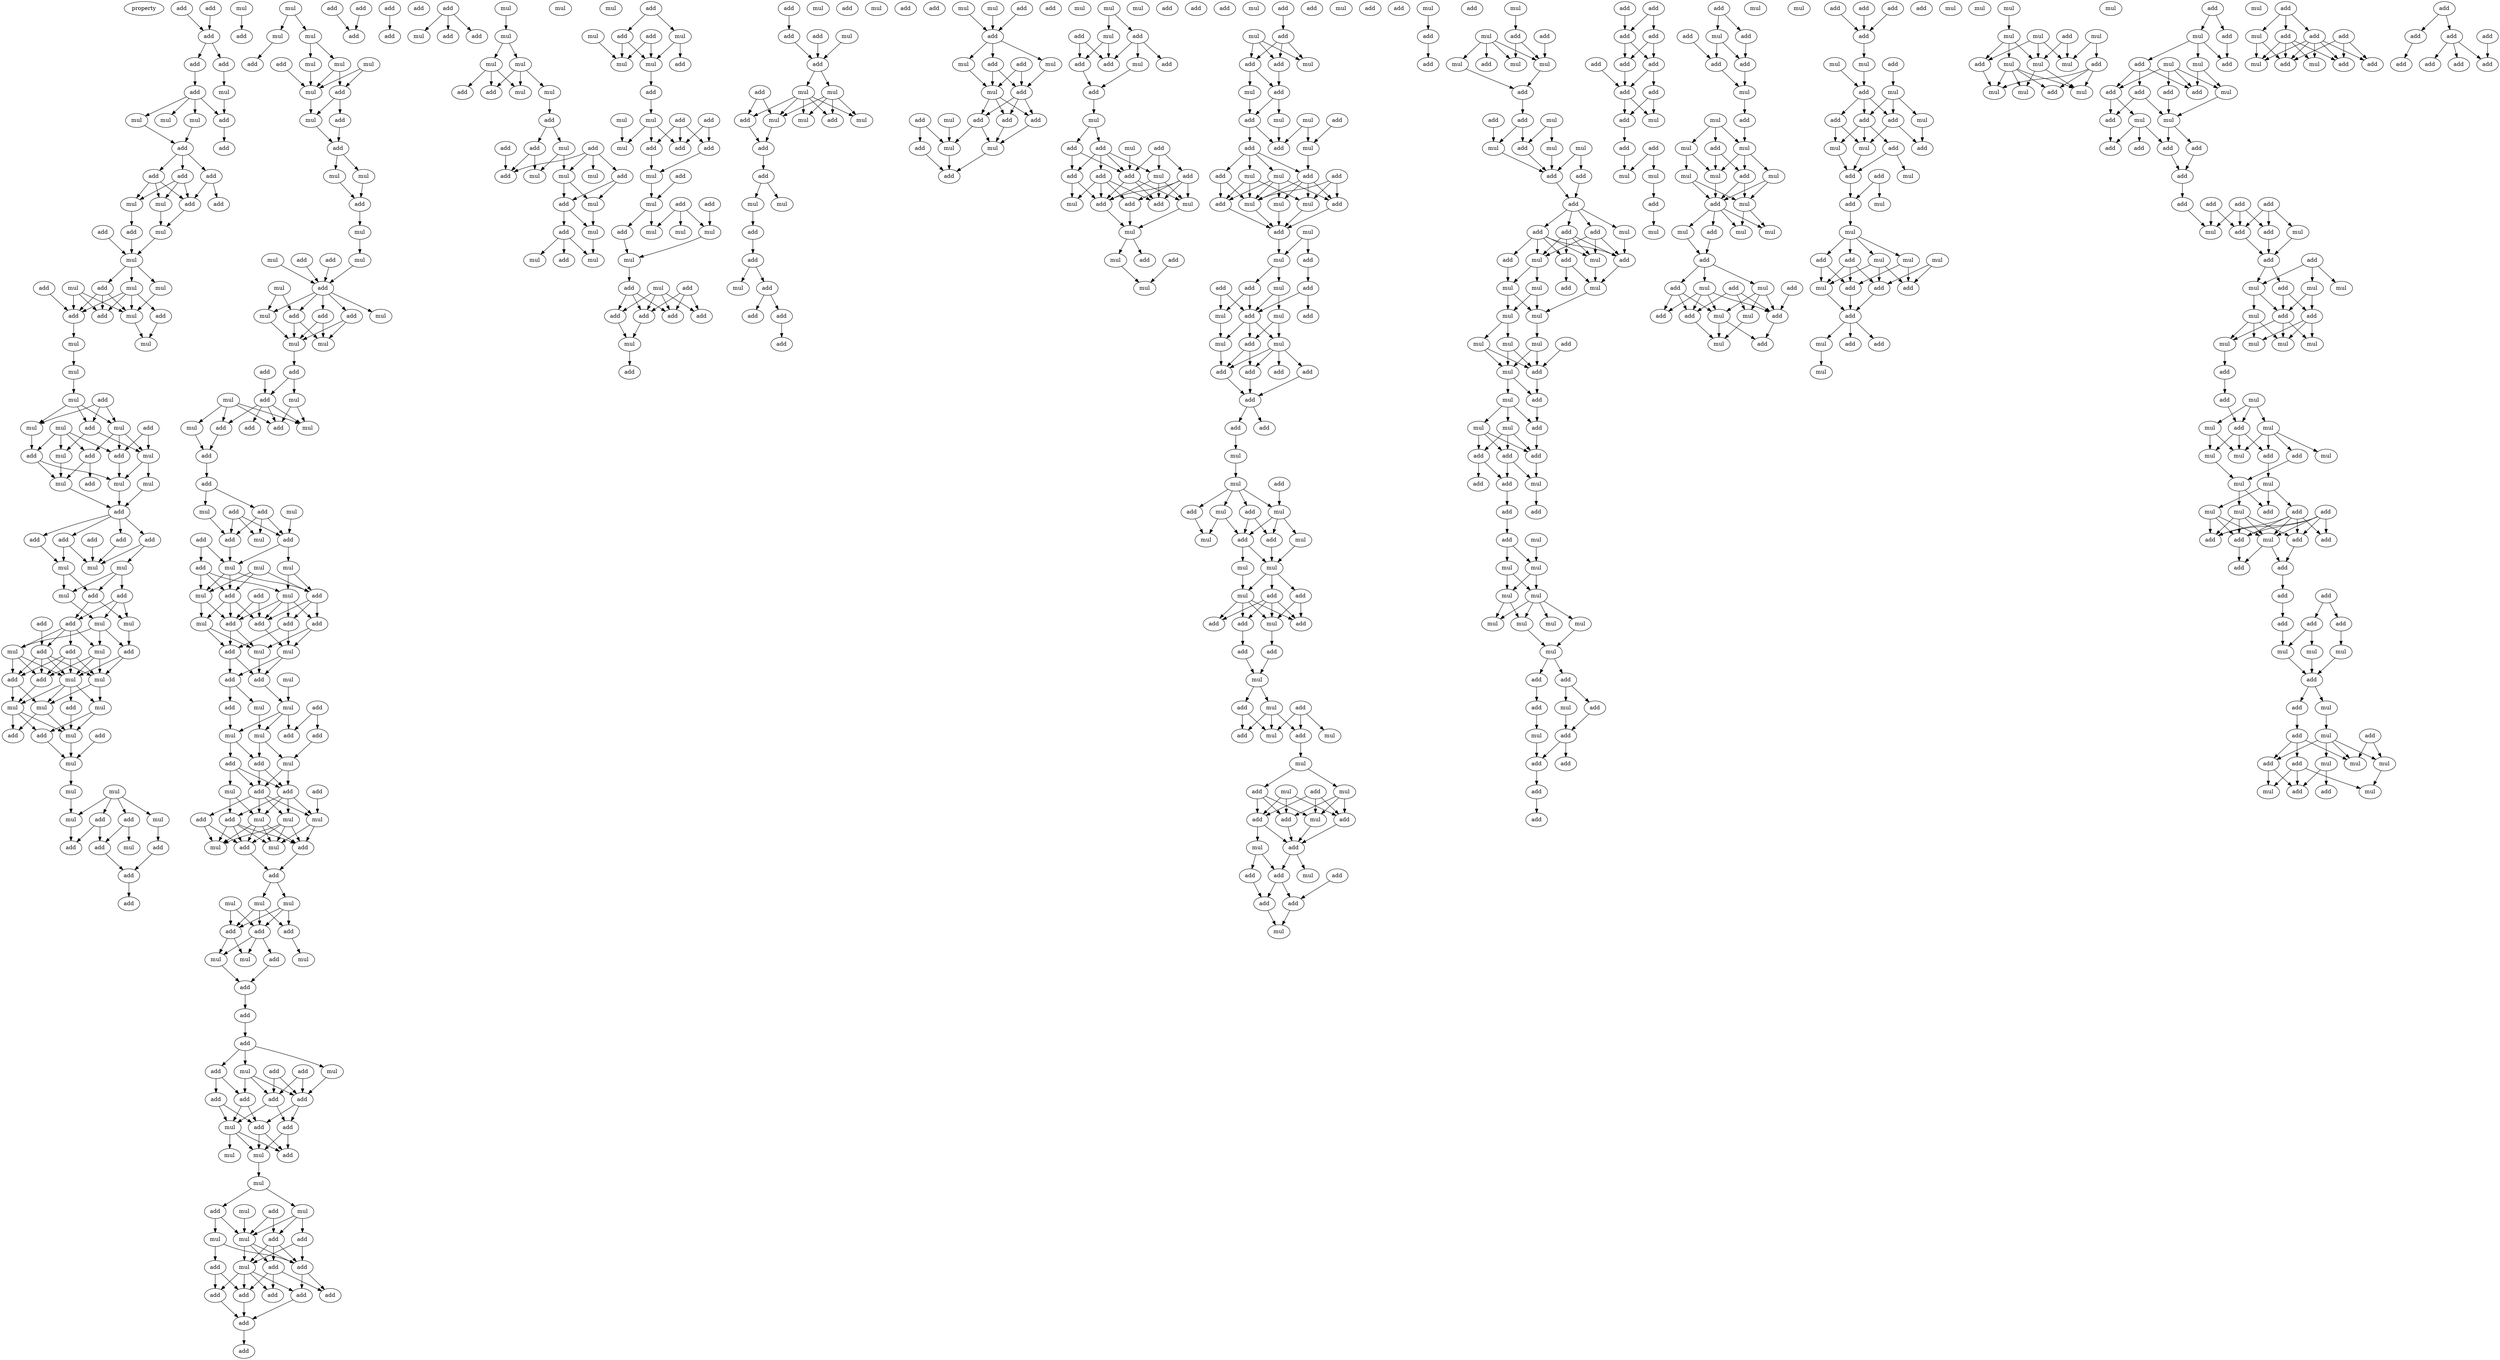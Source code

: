 digraph {
    node [fontcolor=black]
    property [mul=2,lf=1.9]
    0 [ label = add ];
    1 [ label = mul ];
    2 [ label = add ];
    3 [ label = add ];
    4 [ label = add ];
    5 [ label = add ];
    6 [ label = add ];
    7 [ label = add ];
    8 [ label = mul ];
    9 [ label = mul ];
    10 [ label = add ];
    11 [ label = mul ];
    12 [ label = mul ];
    13 [ label = add ];
    14 [ label = add ];
    15 [ label = add ];
    16 [ label = add ];
    17 [ label = add ];
    18 [ label = add ];
    19 [ label = mul ];
    20 [ label = mul ];
    21 [ label = add ];
    22 [ label = add ];
    23 [ label = mul ];
    24 [ label = add ];
    25 [ label = mul ];
    26 [ label = add ];
    27 [ label = mul ];
    28 [ label = add ];
    29 [ label = mul ];
    30 [ label = mul ];
    31 [ label = add ];
    32 [ label = mul ];
    33 [ label = add ];
    34 [ label = add ];
    35 [ label = mul ];
    36 [ label = mul ];
    37 [ label = mul ];
    38 [ label = mul ];
    39 [ label = add ];
    40 [ label = mul ];
    41 [ label = mul ];
    42 [ label = add ];
    43 [ label = mul ];
    44 [ label = add ];
    45 [ label = add ];
    46 [ label = mul ];
    47 [ label = add ];
    48 [ label = add ];
    49 [ label = mul ];
    50 [ label = mul ];
    51 [ label = mul ];
    52 [ label = mul ];
    53 [ label = add ];
    54 [ label = add ];
    55 [ label = add ];
    56 [ label = add ];
    57 [ label = add ];
    58 [ label = add ];
    59 [ label = add ];
    60 [ label = mul ];
    61 [ label = mul ];
    62 [ label = mul ];
    63 [ label = add ];
    64 [ label = add ];
    65 [ label = mul ];
    66 [ label = add ];
    67 [ label = add ];
    68 [ label = mul ];
    69 [ label = mul ];
    70 [ label = mul ];
    71 [ label = add ];
    72 [ label = add ];
    73 [ label = add ];
    74 [ label = mul ];
    75 [ label = mul ];
    76 [ label = mul ];
    77 [ label = add ];
    78 [ label = add ];
    79 [ label = mul ];
    80 [ label = add ];
    81 [ label = mul ];
    82 [ label = mul ];
    83 [ label = add ];
    84 [ label = add ];
    85 [ label = add ];
    86 [ label = mul ];
    87 [ label = mul ];
    88 [ label = mul ];
    89 [ label = mul ];
    90 [ label = add ];
    91 [ label = mul ];
    92 [ label = add ];
    93 [ label = mul ];
    94 [ label = add ];
    95 [ label = mul ];
    96 [ label = add ];
    97 [ label = add ];
    98 [ label = add ];
    99 [ label = add ];
    100 [ label = mul ];
    101 [ label = mul ];
    102 [ label = mul ];
    103 [ label = mul ];
    104 [ label = add ];
    105 [ label = mul ];
    106 [ label = mul ];
    107 [ label = add ];
    108 [ label = mul ];
    109 [ label = add ];
    110 [ label = add ];
    111 [ label = mul ];
    112 [ label = add ];
    113 [ label = add ];
    114 [ label = mul ];
    115 [ label = add ];
    116 [ label = mul ];
    117 [ label = add ];
    118 [ label = add ];
    119 [ label = mul ];
    120 [ label = mul ];
    121 [ label = add ];
    122 [ label = add ];
    123 [ label = mul ];
    124 [ label = mul ];
    125 [ label = add ];
    126 [ label = mul ];
    127 [ label = mul ];
    128 [ label = add ];
    129 [ label = add ];
    130 [ label = add ];
    131 [ label = mul ];
    132 [ label = mul ];
    133 [ label = add ];
    134 [ label = add ];
    135 [ label = mul ];
    136 [ label = mul ];
    137 [ label = add ];
    138 [ label = mul ];
    139 [ label = add ];
    140 [ label = mul ];
    141 [ label = add ];
    142 [ label = add ];
    143 [ label = add ];
    144 [ label = add ];
    145 [ label = mul ];
    146 [ label = mul ];
    147 [ label = add ];
    148 [ label = add ];
    149 [ label = mul ];
    150 [ label = add ];
    151 [ label = add ];
    152 [ label = add ];
    153 [ label = add ];
    154 [ label = mul ];
    155 [ label = mul ];
    156 [ label = mul ];
    157 [ label = mul ];
    158 [ label = add ];
    159 [ label = add ];
    160 [ label = add ];
    161 [ label = mul ];
    162 [ label = add ];
    163 [ label = add ];
    164 [ label = add ];
    165 [ label = mul ];
    166 [ label = add ];
    167 [ label = mul ];
    168 [ label = mul ];
    169 [ label = add ];
    170 [ label = add ];
    171 [ label = add ];
    172 [ label = mul ];
    173 [ label = mul ];
    174 [ label = add ];
    175 [ label = add ];
    176 [ label = mul ];
    177 [ label = mul ];
    178 [ label = add ];
    179 [ label = add ];
    180 [ label = mul ];
    181 [ label = add ];
    182 [ label = mul ];
    183 [ label = add ];
    184 [ label = mul ];
    185 [ label = add ];
    186 [ label = add ];
    187 [ label = add ];
    188 [ label = mul ];
    189 [ label = add ];
    190 [ label = mul ];
    191 [ label = add ];
    192 [ label = mul ];
    193 [ label = mul ];
    194 [ label = mul ];
    195 [ label = add ];
    196 [ label = add ];
    197 [ label = add ];
    198 [ label = mul ];
    199 [ label = mul ];
    200 [ label = mul ];
    201 [ label = add ];
    202 [ label = add ];
    203 [ label = add ];
    204 [ label = mul ];
    205 [ label = mul ];
    206 [ label = add ];
    207 [ label = mul ];
    208 [ label = add ];
    209 [ label = add ];
    210 [ label = add ];
    211 [ label = add ];
    212 [ label = add ];
    213 [ label = mul ];
    214 [ label = mul ];
    215 [ label = add ];
    216 [ label = add ];
    217 [ label = add ];
    218 [ label = add ];
    219 [ label = add ];
    220 [ label = mul ];
    221 [ label = add ];
    222 [ label = add ];
    223 [ label = mul ];
    224 [ label = mul ];
    225 [ label = add ];
    226 [ label = mul ];
    227 [ label = add ];
    228 [ label = mul ];
    229 [ label = add ];
    230 [ label = mul ];
    231 [ label = mul ];
    232 [ label = mul ];
    233 [ label = add ];
    234 [ label = add ];
    235 [ label = add ];
    236 [ label = add ];
    237 [ label = mul ];
    238 [ label = add ];
    239 [ label = add ];
    240 [ label = add ];
    241 [ label = add ];
    242 [ label = add ];
    243 [ label = add ];
    244 [ label = add ];
    245 [ label = add ];
    246 [ label = add ];
    247 [ label = add ];
    248 [ label = add ];
    249 [ label = add ];
    250 [ label = mul ];
    251 [ label = mul ];
    252 [ label = mul ];
    253 [ label = add ];
    254 [ label = add ];
    255 [ label = mul ];
    256 [ label = mul ];
    257 [ label = mul ];
    258 [ label = mul ];
    259 [ label = mul ];
    260 [ label = add ];
    261 [ label = add ];
    262 [ label = mul ];
    263 [ label = add ];
    264 [ label = add ];
    265 [ label = add ];
    266 [ label = add ];
    267 [ label = mul ];
    268 [ label = add ];
    269 [ label = mul ];
    270 [ label = mul ];
    271 [ label = add ];
    272 [ label = mul ];
    273 [ label = add ];
    274 [ label = mul ];
    275 [ label = add ];
    276 [ label = mul ];
    277 [ label = add ];
    278 [ label = mul ];
    279 [ label = mul ];
    280 [ label = add ];
    281 [ label = mul ];
    282 [ label = add ];
    283 [ label = add ];
    284 [ label = mul ];
    285 [ label = add ];
    286 [ label = mul ];
    287 [ label = mul ];
    288 [ label = add ];
    289 [ label = mul ];
    290 [ label = mul ];
    291 [ label = add ];
    292 [ label = add ];
    293 [ label = mul ];
    294 [ label = add ];
    295 [ label = add ];
    296 [ label = add ];
    297 [ label = mul ];
    298 [ label = add ];
    299 [ label = add ];
    300 [ label = add ];
    301 [ label = mul ];
    302 [ label = add ];
    303 [ label = mul ];
    304 [ label = mul ];
    305 [ label = mul ];
    306 [ label = mul ];
    307 [ label = mul ];
    308 [ label = add ];
    309 [ label = add ];
    310 [ label = add ];
    311 [ label = add ];
    312 [ label = add ];
    313 [ label = add ];
    314 [ label = mul ];
    315 [ label = add ];
    316 [ label = add ];
    317 [ label = add ];
    318 [ label = add ];
    319 [ label = mul ];
    320 [ label = add ];
    321 [ label = add ];
    322 [ label = mul ];
    323 [ label = mul ];
    324 [ label = mul ];
    325 [ label = mul ];
    326 [ label = add ];
    327 [ label = add ];
    328 [ label = mul ];
    329 [ label = add ];
    330 [ label = mul ];
    331 [ label = add ];
    332 [ label = add ];
    333 [ label = mul ];
    334 [ label = mul ];
    335 [ label = mul ];
    336 [ label = add ];
    337 [ label = add ];
    338 [ label = add ];
    339 [ label = mul ];
    340 [ label = add ];
    341 [ label = add ];
    342 [ label = add ];
    343 [ label = add ];
    344 [ label = add ];
    345 [ label = mul ];
    346 [ label = mul ];
    347 [ label = add ];
    348 [ label = add ];
    349 [ label = mul ];
    350 [ label = add ];
    351 [ label = mul ];
    352 [ label = mul ];
    353 [ label = add ];
    354 [ label = add ];
    355 [ label = add ];
    356 [ label = mul ];
    357 [ label = mul ];
    358 [ label = add ];
    359 [ label = add ];
    360 [ label = add ];
    361 [ label = add ];
    362 [ label = add ];
    363 [ label = mul ];
    364 [ label = mul ];
    365 [ label = add ];
    366 [ label = mul ];
    367 [ label = mul ];
    368 [ label = add ];
    369 [ label = add ];
    370 [ label = mul ];
    371 [ label = mul ];
    372 [ label = add ];
    373 [ label = add ];
    374 [ label = add ];
    375 [ label = add ];
    376 [ label = add ];
    377 [ label = mul ];
    378 [ label = mul ];
    379 [ label = add ];
    380 [ label = add ];
    381 [ label = add ];
    382 [ label = add ];
    383 [ label = add ];
    384 [ label = add ];
    385 [ label = mul ];
    386 [ label = add ];
    387 [ label = add ];
    388 [ label = add ];
    389 [ label = mul ];
    390 [ label = mul ];
    391 [ label = add ];
    392 [ label = mul ];
    393 [ label = add ];
    394 [ label = add ];
    395 [ label = add ];
    396 [ label = add ];
    397 [ label = mul ];
    398 [ label = mul ];
    399 [ label = mul ];
    400 [ label = add ];
    401 [ label = add ];
    402 [ label = mul ];
    403 [ label = add ];
    404 [ label = add ];
    405 [ label = mul ];
    406 [ label = add ];
    407 [ label = mul ];
    408 [ label = mul ];
    409 [ label = mul ];
    410 [ label = add ];
    411 [ label = add ];
    412 [ label = add ];
    413 [ label = mul ];
    414 [ label = add ];
    415 [ label = add ];
    416 [ label = mul ];
    417 [ label = mul ];
    418 [ label = add ];
    419 [ label = add ];
    420 [ label = mul ];
    421 [ label = add ];
    422 [ label = mul ];
    423 [ label = add ];
    424 [ label = mul ];
    425 [ label = mul ];
    426 [ label = add ];
    427 [ label = mul ];
    428 [ label = add ];
    429 [ label = add ];
    430 [ label = mul ];
    431 [ label = add ];
    432 [ label = add ];
    433 [ label = add ];
    434 [ label = mul ];
    435 [ label = mul ];
    436 [ label = add ];
    437 [ label = add ];
    438 [ label = mul ];
    439 [ label = mul ];
    440 [ label = add ];
    441 [ label = add ];
    442 [ label = add ];
    443 [ label = add ];
    444 [ label = add ];
    445 [ label = add ];
    446 [ label = add ];
    447 [ label = mul ];
    448 [ label = add ];
    449 [ label = mul ];
    450 [ label = add ];
    451 [ label = mul ];
    452 [ label = add ];
    453 [ label = mul ];
    454 [ label = mul ];
    455 [ label = add ];
    456 [ label = add ];
    457 [ label = add ];
    458 [ label = mul ];
    459 [ label = mul ];
    460 [ label = mul ];
    461 [ label = mul ];
    462 [ label = add ];
    463 [ label = mul ];
    464 [ label = add ];
    465 [ label = add ];
    466 [ label = add ];
    467 [ label = mul ];
    468 [ label = add ];
    469 [ label = add ];
    470 [ label = add ];
    471 [ label = mul ];
    472 [ label = add ];
    473 [ label = add ];
    474 [ label = mul ];
    475 [ label = mul ];
    476 [ label = add ];
    477 [ label = add ];
    478 [ label = add ];
    479 [ label = mul ];
    480 [ label = mul ];
    481 [ label = mul ];
    482 [ label = add ];
    483 [ label = mul ];
    484 [ label = add ];
    485 [ label = add ];
    486 [ label = add ];
    487 [ label = add ];
    488 [ label = mul ];
    489 [ label = mul ];
    490 [ label = add ];
    491 [ label = add ];
    492 [ label = mul ];
    493 [ label = add ];
    494 [ label = add ];
    495 [ label = add ];
    496 [ label = add ];
    497 [ label = add ];
    498 [ label = mul ];
    499 [ label = mul ];
    500 [ label = add ];
    501 [ label = add ];
    502 [ label = add ];
    503 [ label = mul ];
    504 [ label = mul ];
    505 [ label = add ];
    506 [ label = add ];
    507 [ label = add ];
    508 [ label = mul ];
    509 [ label = mul ];
    510 [ label = mul ];
    511 [ label = add ];
    512 [ label = mul ];
    513 [ label = add ];
    514 [ label = add ];
    515 [ label = add ];
    516 [ label = mul ];
    517 [ label = mul ];
    518 [ label = mul ];
    519 [ label = add ];
    520 [ label = add ];
    521 [ label = add ];
    522 [ label = add ];
    523 [ label = mul ];
    524 [ label = add ];
    525 [ label = add ];
    526 [ label = add ];
    527 [ label = add ];
    528 [ label = mul ];
    529 [ label = mul ];
    530 [ label = add ];
    531 [ label = mul ];
    532 [ label = mul ];
    533 [ label = mul ];
    534 [ label = add ];
    535 [ label = mul ];
    536 [ label = mul ];
    537 [ label = add ];
    538 [ label = mul ];
    539 [ label = mul ];
    540 [ label = mul ];
    541 [ label = mul ];
    542 [ label = add ];
    543 [ label = add ];
    544 [ label = mul ];
    545 [ label = mul ];
    546 [ label = mul ];
    547 [ label = add ];
    548 [ label = add ];
    549 [ label = add ];
    550 [ label = add ];
    551 [ label = add ];
    552 [ label = mul ];
    553 [ label = add ];
    554 [ label = add ];
    555 [ label = add ];
    556 [ label = mul ];
    557 [ label = add ];
    558 [ label = mul ];
    559 [ label = mul ];
    560 [ label = mul ];
    561 [ label = mul ];
    562 [ label = mul ];
    563 [ label = mul ];
    564 [ label = mul ];
    565 [ label = mul ];
    566 [ label = mul ];
    567 [ label = add ];
    568 [ label = add ];
    569 [ label = add ];
    570 [ label = mul ];
    571 [ label = add ];
    572 [ label = mul ];
    573 [ label = add ];
    574 [ label = add ];
    575 [ label = add ];
    576 [ label = add ];
    577 [ label = add ];
    578 [ label = add ];
    579 [ label = add ];
    580 [ label = add ];
    581 [ label = add ];
    582 [ label = add ];
    583 [ label = add ];
    584 [ label = add ];
    585 [ label = add ];
    586 [ label = add ];
    587 [ label = add ];
    588 [ label = mul ];
    589 [ label = add ];
    590 [ label = add ];
    591 [ label = mul ];
    592 [ label = mul ];
    593 [ label = add ];
    594 [ label = add ];
    595 [ label = add ];
    596 [ label = mul ];
    597 [ label = mul ];
    598 [ label = add ];
    599 [ label = mul ];
    600 [ label = add ];
    601 [ label = add ];
    602 [ label = mul ];
    603 [ label = mul ];
    604 [ label = add ];
    605 [ label = add ];
    606 [ label = mul ];
    607 [ label = mul ];
    608 [ label = add ];
    609 [ label = mul ];
    610 [ label = mul ];
    611 [ label = mul ];
    612 [ label = mul ];
    613 [ label = add ];
    614 [ label = mul ];
    615 [ label = mul ];
    616 [ label = mul ];
    617 [ label = add ];
    618 [ label = add ];
    619 [ label = add ];
    620 [ label = mul ];
    621 [ label = mul ];
    622 [ label = add ];
    623 [ label = add ];
    624 [ label = add ];
    625 [ label = mul ];
    626 [ label = add ];
    627 [ label = mul ];
    628 [ label = add ];
    629 [ label = mul ];
    630 [ label = add ];
    631 [ label = mul ];
    632 [ label = add ];
    633 [ label = add ];
    634 [ label = add ];
    635 [ label = add ];
    636 [ label = add ];
    637 [ label = mul ];
    638 [ label = add ];
    639 [ label = mul ];
    640 [ label = add ];
    641 [ label = mul ];
    642 [ label = add ];
    643 [ label = mul ];
    644 [ label = add ];
    645 [ label = add ];
    646 [ label = add ];
    647 [ label = mul ];
    648 [ label = mul ];
    649 [ label = add ];
    650 [ label = add ];
    651 [ label = mul ];
    652 [ label = add ];
    653 [ label = mul ];
    654 [ label = add ];
    655 [ label = mul ];
    656 [ label = mul ];
    657 [ label = mul ];
    658 [ label = mul ];
    659 [ label = add ];
    660 [ label = add ];
    661 [ label = mul ];
    662 [ label = add ];
    663 [ label = add ];
    664 [ label = add ];
    665 [ label = add ];
    666 [ label = mul ];
    667 [ label = mul ];
    668 [ label = add ];
    669 [ label = add ];
    670 [ label = mul ];
    671 [ label = mul ];
    672 [ label = mul ];
    673 [ label = add ];
    674 [ label = mul ];
    675 [ label = mul ];
    676 [ label = mul ];
    677 [ label = add ];
    678 [ label = add ];
    679 [ label = mul ];
    680 [ label = mul ];
    681 [ label = mul ];
    682 [ label = add ];
    683 [ label = mul ];
    684 [ label = mul ];
    685 [ label = mul ];
    686 [ label = mul ];
    687 [ label = add ];
    688 [ label = mul ];
    689 [ label = add ];
    690 [ label = mul ];
    691 [ label = add ];
    692 [ label = mul ];
    693 [ label = add ];
    694 [ label = add ];
    695 [ label = add ];
    696 [ label = add ];
    697 [ label = mul ];
    698 [ label = add ];
    699 [ label = mul ];
    700 [ label = mul ];
    701 [ label = add ];
    702 [ label = add ];
    703 [ label = add ];
    704 [ label = add ];
    705 [ label = add ];
    706 [ label = add ];
    707 [ label = add ];
    708 [ label = add ];
    709 [ label = add ];
    710 [ label = add ];
    711 [ label = add ];
    712 [ label = mul ];
    713 [ label = add ];
    714 [ label = mul ];
    715 [ label = add ];
    716 [ label = add ];
    717 [ label = add ];
    718 [ label = mul ];
    719 [ label = mul ];
    720 [ label = mul ];
    721 [ label = add ];
    722 [ label = mul ];
    723 [ label = add ];
    724 [ label = mul ];
    725 [ label = mul ];
    726 [ label = mul ];
    727 [ label = mul ];
    728 [ label = add ];
    729 [ label = add ];
    730 [ label = mul ];
    731 [ label = mul ];
    732 [ label = add ];
    733 [ label = mul ];
    734 [ label = mul ];
    735 [ label = add ];
    736 [ label = mul ];
    737 [ label = add ];
    738 [ label = mul ];
    739 [ label = mul ];
    740 [ label = mul ];
    741 [ label = mul ];
    742 [ label = mul ];
    743 [ label = add ];
    744 [ label = add ];
    745 [ label = add ];
    746 [ label = add ];
    747 [ label = mul ];
    748 [ label = add ];
    749 [ label = add ];
    750 [ label = add ];
    751 [ label = add ];
    752 [ label = add ];
    753 [ label = add ];
    754 [ label = add ];
    755 [ label = add ];
    756 [ label = add ];
    757 [ label = add ];
    758 [ label = mul ];
    759 [ label = mul ];
    760 [ label = mul ];
    761 [ label = mul ];
    762 [ label = add ];
    763 [ label = mul ];
    764 [ label = add ];
    765 [ label = add ];
    766 [ label = mul ];
    767 [ label = add ];
    768 [ label = add ];
    769 [ label = mul ];
    770 [ label = add ];
    771 [ label = mul ];
    772 [ label = mul ];
    773 [ label = mul ];
    774 [ label = mul ];
    775 [ label = add ];
    776 [ label = add ];
    777 [ label = add ];
    778 [ label = mul ];
    779 [ label = add ];
    780 [ label = add ];
    781 [ label = add ];
    782 [ label = mul ];
    783 [ label = add ];
    784 [ label = add ];
    785 [ label = add ];
    786 [ label = mul ];
    787 [ label = add ];
    788 [ label = add ];
    789 [ label = add ];
    790 [ label = add ];
    791 [ label = add ];
    792 [ label = add ];
    793 [ label = add ];
    794 [ label = add ];
    0 -> 3 [ name = 0 ];
    1 -> 4 [ name = 1 ];
    2 -> 3 [ name = 2 ];
    3 -> 5 [ name = 3 ];
    3 -> 6 [ name = 4 ];
    5 -> 7 [ name = 5 ];
    6 -> 8 [ name = 6 ];
    7 -> 9 [ name = 7 ];
    7 -> 10 [ name = 8 ];
    7 -> 11 [ name = 9 ];
    7 -> 12 [ name = 10 ];
    8 -> 10 [ name = 11 ];
    9 -> 14 [ name = 12 ];
    10 -> 13 [ name = 13 ];
    11 -> 14 [ name = 14 ];
    14 -> 15 [ name = 15 ];
    14 -> 16 [ name = 16 ];
    14 -> 17 [ name = 17 ];
    15 -> 19 [ name = 18 ];
    15 -> 20 [ name = 19 ];
    15 -> 21 [ name = 20 ];
    16 -> 18 [ name = 21 ];
    16 -> 21 [ name = 22 ];
    17 -> 19 [ name = 23 ];
    17 -> 20 [ name = 24 ];
    17 -> 21 [ name = 25 ];
    19 -> 23 [ name = 26 ];
    20 -> 24 [ name = 27 ];
    21 -> 23 [ name = 28 ];
    22 -> 25 [ name = 29 ];
    23 -> 25 [ name = 30 ];
    24 -> 25 [ name = 31 ];
    25 -> 28 [ name = 32 ];
    25 -> 29 [ name = 33 ];
    25 -> 30 [ name = 34 ];
    26 -> 33 [ name = 35 ];
    27 -> 31 [ name = 36 ];
    27 -> 32 [ name = 37 ];
    27 -> 33 [ name = 38 ];
    28 -> 31 [ name = 39 ];
    28 -> 32 [ name = 40 ];
    28 -> 33 [ name = 41 ];
    29 -> 32 [ name = 42 ];
    30 -> 31 [ name = 43 ];
    30 -> 32 [ name = 44 ];
    30 -> 33 [ name = 45 ];
    30 -> 34 [ name = 46 ];
    32 -> 36 [ name = 47 ];
    33 -> 35 [ name = 48 ];
    34 -> 36 [ name = 49 ];
    35 -> 37 [ name = 50 ];
    37 -> 38 [ name = 51 ];
    38 -> 41 [ name = 52 ];
    38 -> 43 [ name = 53 ];
    38 -> 44 [ name = 54 ];
    39 -> 41 [ name = 55 ];
    39 -> 43 [ name = 56 ];
    39 -> 44 [ name = 57 ];
    40 -> 45 [ name = 58 ];
    40 -> 47 [ name = 59 ];
    40 -> 48 [ name = 60 ];
    40 -> 49 [ name = 61 ];
    41 -> 48 [ name = 62 ];
    42 -> 46 [ name = 63 ];
    42 -> 47 [ name = 64 ];
    43 -> 45 [ name = 65 ];
    43 -> 46 [ name = 66 ];
    43 -> 47 [ name = 67 ];
    44 -> 46 [ name = 68 ];
    44 -> 49 [ name = 69 ];
    45 -> 51 [ name = 70 ];
    45 -> 53 [ name = 71 ];
    46 -> 50 [ name = 72 ];
    46 -> 52 [ name = 73 ];
    47 -> 50 [ name = 74 ];
    48 -> 50 [ name = 75 ];
    48 -> 51 [ name = 76 ];
    49 -> 51 [ name = 77 ];
    50 -> 54 [ name = 78 ];
    51 -> 54 [ name = 79 ];
    52 -> 54 [ name = 80 ];
    54 -> 55 [ name = 81 ];
    54 -> 56 [ name = 82 ];
    54 -> 57 [ name = 83 ];
    54 -> 59 [ name = 84 ];
    55 -> 60 [ name = 85 ];
    55 -> 62 [ name = 86 ];
    56 -> 61 [ name = 87 ];
    56 -> 62 [ name = 88 ];
    57 -> 62 [ name = 89 ];
    58 -> 62 [ name = 90 ];
    59 -> 61 [ name = 91 ];
    60 -> 63 [ name = 92 ];
    60 -> 64 [ name = 93 ];
    60 -> 65 [ name = 94 ];
    61 -> 64 [ name = 95 ];
    61 -> 65 [ name = 96 ];
    63 -> 67 [ name = 97 ];
    63 -> 68 [ name = 98 ];
    63 -> 69 [ name = 99 ];
    64 -> 67 [ name = 100 ];
    64 -> 68 [ name = 101 ];
    65 -> 69 [ name = 102 ];
    66 -> 71 [ name = 103 ];
    67 -> 70 [ name = 104 ];
    67 -> 71 [ name = 105 ];
    67 -> 72 [ name = 106 ];
    67 -> 74 [ name = 107 ];
    68 -> 73 [ name = 108 ];
    69 -> 70 [ name = 109 ];
    69 -> 73 [ name = 110 ];
    69 -> 74 [ name = 111 ];
    70 -> 75 [ name = 112 ];
    70 -> 77 [ name = 113 ];
    70 -> 78 [ name = 114 ];
    71 -> 75 [ name = 115 ];
    71 -> 76 [ name = 116 ];
    71 -> 77 [ name = 117 ];
    71 -> 78 [ name = 118 ];
    72 -> 75 [ name = 119 ];
    72 -> 76 [ name = 120 ];
    72 -> 77 [ name = 121 ];
    72 -> 78 [ name = 122 ];
    73 -> 75 [ name = 123 ];
    73 -> 76 [ name = 124 ];
    74 -> 75 [ name = 125 ];
    74 -> 76 [ name = 126 ];
    74 -> 77 [ name = 127 ];
    75 -> 79 [ name = 128 ];
    75 -> 80 [ name = 129 ];
    75 -> 81 [ name = 130 ];
    75 -> 82 [ name = 131 ];
    76 -> 79 [ name = 132 ];
    76 -> 81 [ name = 133 ];
    77 -> 82 [ name = 134 ];
    78 -> 79 [ name = 135 ];
    78 -> 82 [ name = 136 ];
    79 -> 84 [ name = 137 ];
    79 -> 86 [ name = 138 ];
    80 -> 86 [ name = 139 ];
    81 -> 85 [ name = 140 ];
    81 -> 86 [ name = 141 ];
    82 -> 84 [ name = 142 ];
    82 -> 85 [ name = 143 ];
    82 -> 86 [ name = 144 ];
    83 -> 87 [ name = 145 ];
    85 -> 87 [ name = 146 ];
    86 -> 87 [ name = 147 ];
    87 -> 88 [ name = 148 ];
    88 -> 91 [ name = 149 ];
    89 -> 90 [ name = 150 ];
    89 -> 91 [ name = 151 ];
    89 -> 92 [ name = 152 ];
    89 -> 93 [ name = 153 ];
    90 -> 96 [ name = 154 ];
    90 -> 97 [ name = 155 ];
    91 -> 97 [ name = 156 ];
    92 -> 95 [ name = 157 ];
    92 -> 96 [ name = 158 ];
    93 -> 94 [ name = 159 ];
    94 -> 98 [ name = 160 ];
    96 -> 98 [ name = 161 ];
    98 -> 99 [ name = 162 ];
    100 -> 101 [ name = 163 ];
    100 -> 102 [ name = 164 ];
    101 -> 104 [ name = 165 ];
    102 -> 103 [ name = 166 ];
    102 -> 105 [ name = 167 ];
    103 -> 108 [ name = 168 ];
    105 -> 108 [ name = 169 ];
    105 -> 109 [ name = 170 ];
    106 -> 108 [ name = 171 ];
    106 -> 109 [ name = 172 ];
    107 -> 108 [ name = 173 ];
    108 -> 111 [ name = 174 ];
    109 -> 110 [ name = 175 ];
    109 -> 111 [ name = 176 ];
    110 -> 112 [ name = 177 ];
    111 -> 112 [ name = 178 ];
    112 -> 114 [ name = 179 ];
    112 -> 116 [ name = 180 ];
    113 -> 118 [ name = 181 ];
    114 -> 117 [ name = 182 ];
    115 -> 118 [ name = 183 ];
    116 -> 117 [ name = 184 ];
    117 -> 119 [ name = 185 ];
    119 -> 123 [ name = 186 ];
    120 -> 125 [ name = 187 ];
    121 -> 125 [ name = 188 ];
    122 -> 125 [ name = 189 ];
    123 -> 125 [ name = 190 ];
    124 -> 126 [ name = 191 ];
    124 -> 128 [ name = 192 ];
    125 -> 126 [ name = 193 ];
    125 -> 127 [ name = 194 ];
    125 -> 128 [ name = 195 ];
    125 -> 129 [ name = 196 ];
    125 -> 130 [ name = 197 ];
    126 -> 132 [ name = 198 ];
    128 -> 131 [ name = 199 ];
    128 -> 132 [ name = 200 ];
    129 -> 131 [ name = 201 ];
    129 -> 132 [ name = 202 ];
    130 -> 131 [ name = 203 ];
    130 -> 132 [ name = 204 ];
    132 -> 134 [ name = 205 ];
    133 -> 137 [ name = 206 ];
    134 -> 135 [ name = 207 ];
    134 -> 137 [ name = 208 ];
    135 -> 138 [ name = 209 ];
    135 -> 141 [ name = 210 ];
    136 -> 138 [ name = 211 ];
    136 -> 140 [ name = 212 ];
    136 -> 141 [ name = 213 ];
    136 -> 142 [ name = 214 ];
    137 -> 138 [ name = 215 ];
    137 -> 139 [ name = 216 ];
    137 -> 141 [ name = 217 ];
    137 -> 142 [ name = 218 ];
    140 -> 143 [ name = 219 ];
    142 -> 143 [ name = 220 ];
    143 -> 144 [ name = 221 ];
    144 -> 146 [ name = 222 ];
    144 -> 148 [ name = 223 ];
    145 -> 151 [ name = 224 ];
    146 -> 150 [ name = 225 ];
    147 -> 149 [ name = 226 ];
    147 -> 150 [ name = 227 ];
    147 -> 151 [ name = 228 ];
    148 -> 149 [ name = 229 ];
    148 -> 150 [ name = 230 ];
    148 -> 151 [ name = 231 ];
    150 -> 155 [ name = 232 ];
    151 -> 154 [ name = 233 ];
    151 -> 155 [ name = 234 ];
    152 -> 153 [ name = 235 ];
    152 -> 155 [ name = 236 ];
    153 -> 157 [ name = 237 ];
    153 -> 158 [ name = 238 ];
    153 -> 161 [ name = 239 ];
    154 -> 157 [ name = 240 ];
    154 -> 160 [ name = 241 ];
    155 -> 158 [ name = 242 ];
    155 -> 160 [ name = 243 ];
    155 -> 161 [ name = 244 ];
    156 -> 158 [ name = 245 ];
    156 -> 160 [ name = 246 ];
    156 -> 161 [ name = 247 ];
    157 -> 162 [ name = 248 ];
    157 -> 163 [ name = 249 ];
    157 -> 164 [ name = 250 ];
    157 -> 166 [ name = 251 ];
    158 -> 163 [ name = 252 ];
    158 -> 164 [ name = 253 ];
    158 -> 165 [ name = 254 ];
    159 -> 163 [ name = 255 ];
    159 -> 164 [ name = 256 ];
    160 -> 162 [ name = 257 ];
    160 -> 163 [ name = 258 ];
    160 -> 166 [ name = 259 ];
    161 -> 164 [ name = 260 ];
    161 -> 165 [ name = 261 ];
    162 -> 167 [ name = 262 ];
    162 -> 169 [ name = 263 ];
    163 -> 167 [ name = 264 ];
    164 -> 168 [ name = 265 ];
    164 -> 169 [ name = 266 ];
    165 -> 168 [ name = 267 ];
    165 -> 169 [ name = 268 ];
    166 -> 167 [ name = 269 ];
    166 -> 168 [ name = 270 ];
    167 -> 170 [ name = 271 ];
    167 -> 171 [ name = 272 ];
    168 -> 170 [ name = 273 ];
    169 -> 170 [ name = 274 ];
    169 -> 171 [ name = 275 ];
    170 -> 173 [ name = 276 ];
    171 -> 175 [ name = 277 ];
    171 -> 176 [ name = 278 ];
    172 -> 173 [ name = 279 ];
    173 -> 177 [ name = 280 ];
    173 -> 178 [ name = 281 ];
    173 -> 180 [ name = 282 ];
    174 -> 178 [ name = 283 ];
    174 -> 179 [ name = 284 ];
    175 -> 180 [ name = 285 ];
    176 -> 177 [ name = 286 ];
    177 -> 182 [ name = 287 ];
    177 -> 183 [ name = 288 ];
    179 -> 182 [ name = 289 ];
    180 -> 181 [ name = 290 ];
    180 -> 183 [ name = 291 ];
    181 -> 184 [ name = 292 ];
    181 -> 185 [ name = 293 ];
    181 -> 186 [ name = 294 ];
    182 -> 185 [ name = 295 ];
    182 -> 186 [ name = 296 ];
    183 -> 185 [ name = 297 ];
    183 -> 186 [ name = 298 ];
    184 -> 188 [ name = 299 ];
    184 -> 189 [ name = 300 ];
    185 -> 188 [ name = 301 ];
    185 -> 190 [ name = 302 ];
    185 -> 191 [ name = 303 ];
    185 -> 192 [ name = 304 ];
    186 -> 188 [ name = 305 ];
    186 -> 189 [ name = 306 ];
    186 -> 190 [ name = 307 ];
    186 -> 192 [ name = 308 ];
    187 -> 190 [ name = 309 ];
    188 -> 193 [ name = 310 ];
    188 -> 194 [ name = 311 ];
    188 -> 195 [ name = 312 ];
    188 -> 196 [ name = 313 ];
    189 -> 193 [ name = 314 ];
    189 -> 194 [ name = 315 ];
    189 -> 195 [ name = 316 ];
    189 -> 196 [ name = 317 ];
    190 -> 193 [ name = 318 ];
    190 -> 196 [ name = 319 ];
    191 -> 194 [ name = 320 ];
    191 -> 195 [ name = 321 ];
    192 -> 193 [ name = 322 ];
    192 -> 194 [ name = 323 ];
    192 -> 195 [ name = 324 ];
    192 -> 196 [ name = 325 ];
    195 -> 197 [ name = 326 ];
    196 -> 197 [ name = 327 ];
    197 -> 198 [ name = 328 ];
    197 -> 199 [ name = 329 ];
    198 -> 201 [ name = 330 ];
    198 -> 202 [ name = 331 ];
    198 -> 203 [ name = 332 ];
    199 -> 201 [ name = 333 ];
    199 -> 202 [ name = 334 ];
    199 -> 203 [ name = 335 ];
    200 -> 201 [ name = 336 ];
    200 -> 203 [ name = 337 ];
    201 -> 204 [ name = 338 ];
    201 -> 207 [ name = 339 ];
    202 -> 205 [ name = 340 ];
    203 -> 204 [ name = 341 ];
    203 -> 206 [ name = 342 ];
    203 -> 207 [ name = 343 ];
    206 -> 208 [ name = 344 ];
    207 -> 208 [ name = 345 ];
    208 -> 209 [ name = 346 ];
    209 -> 210 [ name = 347 ];
    210 -> 212 [ name = 348 ];
    210 -> 213 [ name = 349 ];
    210 -> 214 [ name = 350 ];
    211 -> 218 [ name = 351 ];
    211 -> 219 [ name = 352 ];
    212 -> 216 [ name = 353 ];
    212 -> 217 [ name = 354 ];
    213 -> 217 [ name = 355 ];
    213 -> 218 [ name = 356 ];
    213 -> 219 [ name = 357 ];
    214 -> 218 [ name = 358 ];
    215 -> 218 [ name = 359 ];
    215 -> 219 [ name = 360 ];
    216 -> 220 [ name = 361 ];
    216 -> 222 [ name = 362 ];
    217 -> 220 [ name = 363 ];
    217 -> 222 [ name = 364 ];
    218 -> 221 [ name = 365 ];
    218 -> 222 [ name = 366 ];
    219 -> 220 [ name = 367 ];
    219 -> 221 [ name = 368 ];
    220 -> 223 [ name = 369 ];
    220 -> 224 [ name = 370 ];
    220 -> 225 [ name = 371 ];
    221 -> 224 [ name = 372 ];
    221 -> 225 [ name = 373 ];
    222 -> 224 [ name = 374 ];
    222 -> 225 [ name = 375 ];
    224 -> 226 [ name = 376 ];
    226 -> 227 [ name = 377 ];
    226 -> 228 [ name = 378 ];
    227 -> 231 [ name = 379 ];
    227 -> 232 [ name = 380 ];
    228 -> 232 [ name = 381 ];
    228 -> 233 [ name = 382 ];
    228 -> 234 [ name = 383 ];
    229 -> 232 [ name = 384 ];
    229 -> 233 [ name = 385 ];
    230 -> 232 [ name = 386 ];
    231 -> 235 [ name = 387 ];
    231 -> 236 [ name = 388 ];
    232 -> 235 [ name = 389 ];
    232 -> 237 [ name = 390 ];
    232 -> 238 [ name = 391 ];
    233 -> 235 [ name = 392 ];
    233 -> 237 [ name = 393 ];
    233 -> 238 [ name = 394 ];
    234 -> 235 [ name = 395 ];
    234 -> 237 [ name = 396 ];
    235 -> 241 [ name = 397 ];
    235 -> 243 [ name = 398 ];
    236 -> 239 [ name = 399 ];
    236 -> 242 [ name = 400 ];
    237 -> 239 [ name = 401 ];
    237 -> 240 [ name = 402 ];
    237 -> 241 [ name = 403 ];
    237 -> 242 [ name = 404 ];
    238 -> 240 [ name = 405 ];
    238 -> 242 [ name = 406 ];
    238 -> 243 [ name = 407 ];
    239 -> 244 [ name = 408 ];
    241 -> 244 [ name = 409 ];
    242 -> 244 [ name = 410 ];
    244 -> 245 [ name = 411 ];
    246 -> 248 [ name = 412 ];
    249 -> 252 [ name = 413 ];
    249 -> 253 [ name = 414 ];
    249 -> 254 [ name = 415 ];
    250 -> 255 [ name = 416 ];
    255 -> 256 [ name = 417 ];
    255 -> 257 [ name = 418 ];
    256 -> 260 [ name = 419 ];
    256 -> 261 [ name = 420 ];
    256 -> 262 [ name = 421 ];
    257 -> 258 [ name = 422 ];
    257 -> 260 [ name = 423 ];
    257 -> 262 [ name = 424 ];
    258 -> 263 [ name = 425 ];
    263 -> 265 [ name = 426 ];
    263 -> 267 [ name = 427 ];
    264 -> 271 [ name = 428 ];
    265 -> 271 [ name = 429 ];
    265 -> 272 [ name = 430 ];
    266 -> 268 [ name = 431 ];
    266 -> 269 [ name = 432 ];
    266 -> 270 [ name = 433 ];
    266 -> 271 [ name = 434 ];
    267 -> 270 [ name = 435 ];
    267 -> 272 [ name = 436 ];
    268 -> 273 [ name = 437 ];
    268 -> 274 [ name = 438 ];
    270 -> 273 [ name = 439 ];
    270 -> 274 [ name = 440 ];
    273 -> 275 [ name = 441 ];
    273 -> 276 [ name = 442 ];
    274 -> 276 [ name = 443 ];
    275 -> 277 [ name = 444 ];
    275 -> 278 [ name = 445 ];
    275 -> 279 [ name = 446 ];
    276 -> 278 [ name = 447 ];
    280 -> 282 [ name = 448 ];
    280 -> 284 [ name = 449 ];
    281 -> 287 [ name = 450 ];
    282 -> 286 [ name = 451 ];
    282 -> 287 [ name = 452 ];
    283 -> 286 [ name = 453 ];
    283 -> 287 [ name = 454 ];
    284 -> 285 [ name = 455 ];
    284 -> 286 [ name = 456 ];
    286 -> 288 [ name = 457 ];
    288 -> 289 [ name = 458 ];
    289 -> 293 [ name = 459 ];
    289 -> 294 [ name = 460 ];
    289 -> 296 [ name = 461 ];
    290 -> 293 [ name = 462 ];
    291 -> 295 [ name = 463 ];
    291 -> 296 [ name = 464 ];
    292 -> 294 [ name = 465 ];
    292 -> 295 [ name = 466 ];
    292 -> 296 [ name = 467 ];
    294 -> 297 [ name = 468 ];
    295 -> 297 [ name = 469 ];
    297 -> 301 [ name = 470 ];
    298 -> 301 [ name = 471 ];
    299 -> 304 [ name = 472 ];
    300 -> 303 [ name = 473 ];
    300 -> 304 [ name = 474 ];
    300 -> 305 [ name = 475 ];
    301 -> 302 [ name = 476 ];
    301 -> 305 [ name = 477 ];
    302 -> 306 [ name = 478 ];
    304 -> 306 [ name = 479 ];
    306 -> 308 [ name = 480 ];
    307 -> 310 [ name = 481 ];
    307 -> 311 [ name = 482 ];
    307 -> 312 [ name = 483 ];
    307 -> 313 [ name = 484 ];
    308 -> 311 [ name = 485 ];
    308 -> 312 [ name = 486 ];
    308 -> 313 [ name = 487 ];
    309 -> 310 [ name = 488 ];
    309 -> 312 [ name = 489 ];
    309 -> 313 [ name = 490 ];
    311 -> 314 [ name = 491 ];
    312 -> 314 [ name = 492 ];
    314 -> 315 [ name = 493 ];
    316 -> 317 [ name = 494 ];
    317 -> 320 [ name = 495 ];
    318 -> 320 [ name = 496 ];
    319 -> 320 [ name = 497 ];
    320 -> 322 [ name = 498 ];
    320 -> 323 [ name = 499 ];
    321 -> 324 [ name = 500 ];
    321 -> 326 [ name = 501 ];
    322 -> 324 [ name = 502 ];
    322 -> 325 [ name = 503 ];
    322 -> 326 [ name = 504 ];
    322 -> 327 [ name = 505 ];
    322 -> 328 [ name = 506 ];
    323 -> 324 [ name = 507 ];
    323 -> 325 [ name = 508 ];
    323 -> 327 [ name = 509 ];
    323 -> 328 [ name = 510 ];
    324 -> 329 [ name = 511 ];
    326 -> 329 [ name = 512 ];
    329 -> 331 [ name = 513 ];
    331 -> 333 [ name = 514 ];
    331 -> 334 [ name = 515 ];
    333 -> 336 [ name = 516 ];
    336 -> 338 [ name = 517 ];
    338 -> 339 [ name = 518 ];
    338 -> 340 [ name = 519 ];
    340 -> 342 [ name = 520 ];
    340 -> 343 [ name = 521 ];
    343 -> 344 [ name = 522 ];
    345 -> 350 [ name = 523 ];
    346 -> 350 [ name = 524 ];
    348 -> 350 [ name = 525 ];
    350 -> 351 [ name = 526 ];
    350 -> 352 [ name = 527 ];
    350 -> 353 [ name = 528 ];
    351 -> 356 [ name = 529 ];
    352 -> 355 [ name = 530 ];
    353 -> 355 [ name = 531 ];
    353 -> 356 [ name = 532 ];
    354 -> 355 [ name = 533 ];
    354 -> 356 [ name = 534 ];
    355 -> 359 [ name = 535 ];
    355 -> 360 [ name = 536 ];
    355 -> 361 [ name = 537 ];
    356 -> 359 [ name = 538 ];
    356 -> 360 [ name = 539 ];
    356 -> 361 [ name = 540 ];
    357 -> 363 [ name = 541 ];
    358 -> 362 [ name = 542 ];
    358 -> 363 [ name = 543 ];
    359 -> 363 [ name = 544 ];
    359 -> 364 [ name = 545 ];
    360 -> 364 [ name = 546 ];
    361 -> 364 [ name = 547 ];
    362 -> 365 [ name = 548 ];
    363 -> 365 [ name = 549 ];
    364 -> 365 [ name = 550 ];
    366 -> 368 [ name = 551 ];
    366 -> 370 [ name = 552 ];
    368 -> 371 [ name = 553 ];
    368 -> 372 [ name = 554 ];
    368 -> 374 [ name = 555 ];
    369 -> 373 [ name = 556 ];
    369 -> 374 [ name = 557 ];
    370 -> 373 [ name = 558 ];
    370 -> 374 [ name = 559 ];
    371 -> 375 [ name = 560 ];
    373 -> 375 [ name = 561 ];
    375 -> 377 [ name = 562 ];
    377 -> 379 [ name = 563 ];
    377 -> 381 [ name = 564 ];
    378 -> 384 [ name = 565 ];
    379 -> 382 [ name = 566 ];
    379 -> 383 [ name = 567 ];
    379 -> 384 [ name = 568 ];
    379 -> 385 [ name = 569 ];
    380 -> 384 [ name = 570 ];
    380 -> 385 [ name = 571 ];
    380 -> 386 [ name = 572 ];
    381 -> 382 [ name = 573 ];
    381 -> 384 [ name = 574 ];
    382 -> 390 [ name = 575 ];
    382 -> 391 [ name = 576 ];
    383 -> 387 [ name = 577 ];
    383 -> 388 [ name = 578 ];
    383 -> 390 [ name = 579 ];
    383 -> 391 [ name = 580 ];
    384 -> 387 [ name = 581 ];
    384 -> 389 [ name = 582 ];
    384 -> 391 [ name = 583 ];
    385 -> 387 [ name = 584 ];
    385 -> 389 [ name = 585 ];
    385 -> 391 [ name = 586 ];
    386 -> 387 [ name = 587 ];
    386 -> 388 [ name = 588 ];
    386 -> 389 [ name = 589 ];
    386 -> 391 [ name = 590 ];
    388 -> 392 [ name = 591 ];
    389 -> 392 [ name = 592 ];
    391 -> 392 [ name = 593 ];
    392 -> 395 [ name = 594 ];
    392 -> 397 [ name = 595 ];
    393 -> 398 [ name = 596 ];
    397 -> 398 [ name = 597 ];
    400 -> 401 [ name = 598 ];
    401 -> 403 [ name = 599 ];
    401 -> 404 [ name = 600 ];
    401 -> 405 [ name = 601 ];
    402 -> 403 [ name = 602 ];
    402 -> 404 [ name = 603 ];
    402 -> 405 [ name = 604 ];
    403 -> 406 [ name = 605 ];
    403 -> 407 [ name = 606 ];
    404 -> 406 [ name = 607 ];
    406 -> 409 [ name = 608 ];
    406 -> 411 [ name = 609 ];
    407 -> 411 [ name = 610 ];
    408 -> 413 [ name = 611 ];
    408 -> 414 [ name = 612 ];
    409 -> 414 [ name = 613 ];
    410 -> 413 [ name = 614 ];
    411 -> 412 [ name = 615 ];
    411 -> 414 [ name = 616 ];
    412 -> 415 [ name = 617 ];
    412 -> 416 [ name = 618 ];
    412 -> 417 [ name = 619 ];
    412 -> 418 [ name = 620 ];
    413 -> 415 [ name = 621 ];
    415 -> 420 [ name = 622 ];
    415 -> 422 [ name = 623 ];
    415 -> 423 [ name = 624 ];
    415 -> 424 [ name = 625 ];
    416 -> 421 [ name = 626 ];
    416 -> 422 [ name = 627 ];
    416 -> 423 [ name = 628 ];
    416 -> 424 [ name = 629 ];
    417 -> 420 [ name = 630 ];
    417 -> 421 [ name = 631 ];
    417 -> 424 [ name = 632 ];
    418 -> 421 [ name = 633 ];
    418 -> 424 [ name = 634 ];
    419 -> 420 [ name = 635 ];
    419 -> 423 [ name = 636 ];
    419 -> 424 [ name = 637 ];
    420 -> 426 [ name = 638 ];
    421 -> 426 [ name = 639 ];
    422 -> 426 [ name = 640 ];
    423 -> 426 [ name = 641 ];
    424 -> 426 [ name = 642 ];
    425 -> 427 [ name = 643 ];
    425 -> 428 [ name = 644 ];
    426 -> 427 [ name = 645 ];
    427 -> 430 [ name = 646 ];
    427 -> 432 [ name = 647 ];
    428 -> 431 [ name = 648 ];
    429 -> 433 [ name = 649 ];
    429 -> 434 [ name = 650 ];
    430 -> 433 [ name = 651 ];
    430 -> 435 [ name = 652 ];
    431 -> 433 [ name = 653 ];
    431 -> 436 [ name = 654 ];
    432 -> 433 [ name = 655 ];
    432 -> 434 [ name = 656 ];
    433 -> 437 [ name = 657 ];
    433 -> 438 [ name = 658 ];
    433 -> 439 [ name = 659 ];
    434 -> 438 [ name = 660 ];
    435 -> 437 [ name = 661 ];
    435 -> 439 [ name = 662 ];
    437 -> 440 [ name = 663 ];
    437 -> 444 [ name = 664 ];
    438 -> 444 [ name = 665 ];
    439 -> 440 [ name = 666 ];
    439 -> 442 [ name = 667 ];
    439 -> 443 [ name = 668 ];
    439 -> 444 [ name = 669 ];
    440 -> 445 [ name = 670 ];
    442 -> 445 [ name = 671 ];
    444 -> 445 [ name = 672 ];
    445 -> 446 [ name = 673 ];
    445 -> 448 [ name = 674 ];
    446 -> 449 [ name = 675 ];
    449 -> 451 [ name = 676 ];
    450 -> 454 [ name = 677 ];
    451 -> 452 [ name = 678 ];
    451 -> 453 [ name = 679 ];
    451 -> 454 [ name = 680 ];
    451 -> 455 [ name = 681 ];
    452 -> 459 [ name = 682 ];
    453 -> 456 [ name = 683 ];
    453 -> 459 [ name = 684 ];
    454 -> 456 [ name = 685 ];
    454 -> 457 [ name = 686 ];
    454 -> 458 [ name = 687 ];
    455 -> 456 [ name = 688 ];
    455 -> 457 [ name = 689 ];
    456 -> 460 [ name = 690 ];
    456 -> 461 [ name = 691 ];
    457 -> 460 [ name = 692 ];
    458 -> 460 [ name = 693 ];
    460 -> 462 [ name = 694 ];
    460 -> 463 [ name = 695 ];
    460 -> 464 [ name = 696 ];
    461 -> 463 [ name = 697 ];
    462 -> 465 [ name = 698 ];
    462 -> 466 [ name = 699 ];
    462 -> 467 [ name = 700 ];
    462 -> 468 [ name = 701 ];
    463 -> 465 [ name = 702 ];
    463 -> 466 [ name = 703 ];
    463 -> 467 [ name = 704 ];
    463 -> 468 [ name = 705 ];
    464 -> 465 [ name = 706 ];
    464 -> 467 [ name = 707 ];
    466 -> 470 [ name = 708 ];
    467 -> 469 [ name = 709 ];
    469 -> 471 [ name = 710 ];
    470 -> 471 [ name = 711 ];
    471 -> 473 [ name = 712 ];
    471 -> 474 [ name = 713 ];
    472 -> 475 [ name = 714 ];
    472 -> 477 [ name = 715 ];
    472 -> 479 [ name = 716 ];
    473 -> 478 [ name = 717 ];
    473 -> 479 [ name = 718 ];
    474 -> 477 [ name = 719 ];
    474 -> 478 [ name = 720 ];
    474 -> 479 [ name = 721 ];
    477 -> 480 [ name = 722 ];
    480 -> 482 [ name = 723 ];
    480 -> 483 [ name = 724 ];
    481 -> 485 [ name = 725 ];
    481 -> 486 [ name = 726 ];
    481 -> 487 [ name = 727 ];
    482 -> 486 [ name = 728 ];
    482 -> 487 [ name = 729 ];
    482 -> 488 [ name = 730 ];
    483 -> 485 [ name = 731 ];
    483 -> 487 [ name = 732 ];
    483 -> 488 [ name = 733 ];
    484 -> 485 [ name = 734 ];
    484 -> 486 [ name = 735 ];
    484 -> 488 [ name = 736 ];
    485 -> 490 [ name = 737 ];
    486 -> 489 [ name = 738 ];
    486 -> 490 [ name = 739 ];
    487 -> 490 [ name = 740 ];
    488 -> 490 [ name = 741 ];
    489 -> 491 [ name = 742 ];
    489 -> 495 [ name = 743 ];
    490 -> 492 [ name = 744 ];
    490 -> 495 [ name = 745 ];
    491 -> 496 [ name = 746 ];
    493 -> 497 [ name = 747 ];
    495 -> 496 [ name = 748 ];
    495 -> 497 [ name = 749 ];
    496 -> 498 [ name = 750 ];
    497 -> 498 [ name = 751 ];
    499 -> 500 [ name = 752 ];
    500 -> 502 [ name = 753 ];
    503 -> 505 [ name = 754 ];
    504 -> 507 [ name = 755 ];
    504 -> 508 [ name = 756 ];
    504 -> 509 [ name = 757 ];
    504 -> 510 [ name = 758 ];
    505 -> 508 [ name = 759 ];
    505 -> 509 [ name = 760 ];
    506 -> 508 [ name = 761 ];
    508 -> 511 [ name = 762 ];
    510 -> 511 [ name = 763 ];
    511 -> 513 [ name = 764 ];
    512 -> 515 [ name = 765 ];
    512 -> 517 [ name = 766 ];
    513 -> 515 [ name = 767 ];
    513 -> 516 [ name = 768 ];
    514 -> 516 [ name = 769 ];
    515 -> 519 [ name = 770 ];
    516 -> 519 [ name = 771 ];
    517 -> 519 [ name = 772 ];
    518 -> 519 [ name = 773 ];
    518 -> 520 [ name = 774 ];
    519 -> 521 [ name = 775 ];
    520 -> 521 [ name = 776 ];
    521 -> 522 [ name = 777 ];
    521 -> 523 [ name = 778 ];
    521 -> 524 [ name = 779 ];
    521 -> 525 [ name = 780 ];
    522 -> 526 [ name = 781 ];
    522 -> 528 [ name = 782 ];
    522 -> 529 [ name = 783 ];
    522 -> 530 [ name = 784 ];
    523 -> 526 [ name = 785 ];
    524 -> 526 [ name = 786 ];
    524 -> 528 [ name = 787 ];
    524 -> 529 [ name = 788 ];
    525 -> 526 [ name = 789 ];
    525 -> 527 [ name = 790 ];
    525 -> 528 [ name = 791 ];
    525 -> 529 [ name = 792 ];
    525 -> 530 [ name = 793 ];
    526 -> 533 [ name = 794 ];
    527 -> 531 [ name = 795 ];
    528 -> 533 [ name = 796 ];
    529 -> 531 [ name = 797 ];
    529 -> 532 [ name = 798 ];
    530 -> 533 [ name = 799 ];
    530 -> 534 [ name = 800 ];
    531 -> 535 [ name = 801 ];
    531 -> 536 [ name = 802 ];
    532 -> 535 [ name = 803 ];
    532 -> 536 [ name = 804 ];
    533 -> 535 [ name = 805 ];
    535 -> 538 [ name = 806 ];
    536 -> 539 [ name = 807 ];
    536 -> 540 [ name = 808 ];
    537 -> 542 [ name = 809 ];
    538 -> 541 [ name = 810 ];
    538 -> 542 [ name = 811 ];
    539 -> 541 [ name = 812 ];
    539 -> 542 [ name = 813 ];
    540 -> 541 [ name = 814 ];
    540 -> 542 [ name = 815 ];
    541 -> 543 [ name = 816 ];
    541 -> 544 [ name = 817 ];
    542 -> 543 [ name = 818 ];
    543 -> 547 [ name = 819 ];
    544 -> 545 [ name = 820 ];
    544 -> 546 [ name = 821 ];
    544 -> 547 [ name = 822 ];
    545 -> 548 [ name = 823 ];
    545 -> 549 [ name = 824 ];
    545 -> 550 [ name = 825 ];
    546 -> 548 [ name = 826 ];
    546 -> 549 [ name = 827 ];
    546 -> 550 [ name = 828 ];
    547 -> 549 [ name = 829 ];
    548 -> 552 [ name = 830 ];
    548 -> 553 [ name = 831 ];
    549 -> 552 [ name = 832 ];
    550 -> 551 [ name = 833 ];
    550 -> 553 [ name = 834 ];
    552 -> 555 [ name = 835 ];
    553 -> 554 [ name = 836 ];
    554 -> 557 [ name = 837 ];
    556 -> 559 [ name = 838 ];
    557 -> 558 [ name = 839 ];
    557 -> 559 [ name = 840 ];
    558 -> 560 [ name = 841 ];
    558 -> 561 [ name = 842 ];
    559 -> 560 [ name = 843 ];
    559 -> 561 [ name = 844 ];
    560 -> 562 [ name = 845 ];
    560 -> 565 [ name = 846 ];
    561 -> 562 [ name = 847 ];
    561 -> 563 [ name = 848 ];
    561 -> 564 [ name = 849 ];
    561 -> 565 [ name = 850 ];
    564 -> 566 [ name = 851 ];
    565 -> 566 [ name = 852 ];
    566 -> 567 [ name = 853 ];
    566 -> 568 [ name = 854 ];
    567 -> 569 [ name = 855 ];
    568 -> 570 [ name = 856 ];
    568 -> 571 [ name = 857 ];
    569 -> 572 [ name = 858 ];
    570 -> 573 [ name = 859 ];
    571 -> 573 [ name = 860 ];
    572 -> 575 [ name = 861 ];
    573 -> 574 [ name = 862 ];
    573 -> 575 [ name = 863 ];
    575 -> 576 [ name = 864 ];
    576 -> 577 [ name = 865 ];
    578 -> 580 [ name = 866 ];
    579 -> 580 [ name = 867 ];
    579 -> 581 [ name = 868 ];
    580 -> 582 [ name = 869 ];
    580 -> 583 [ name = 870 ];
    581 -> 582 [ name = 871 ];
    581 -> 583 [ name = 872 ];
    582 -> 585 [ name = 873 ];
    582 -> 586 [ name = 874 ];
    583 -> 585 [ name = 875 ];
    584 -> 585 [ name = 876 ];
    585 -> 587 [ name = 877 ];
    585 -> 588 [ name = 878 ];
    586 -> 587 [ name = 879 ];
    586 -> 588 [ name = 880 ];
    587 -> 589 [ name = 881 ];
    589 -> 591 [ name = 882 ];
    590 -> 591 [ name = 883 ];
    590 -> 592 [ name = 884 ];
    592 -> 593 [ name = 885 ];
    593 -> 596 [ name = 886 ];
    594 -> 597 [ name = 887 ];
    594 -> 598 [ name = 888 ];
    595 -> 600 [ name = 889 ];
    597 -> 600 [ name = 890 ];
    597 -> 601 [ name = 891 ];
    598 -> 601 [ name = 892 ];
    600 -> 602 [ name = 893 ];
    601 -> 602 [ name = 894 ];
    602 -> 604 [ name = 895 ];
    603 -> 605 [ name = 896 ];
    603 -> 606 [ name = 897 ];
    603 -> 607 [ name = 898 ];
    604 -> 606 [ name = 899 ];
    605 -> 608 [ name = 900 ];
    605 -> 609 [ name = 901 ];
    606 -> 608 [ name = 902 ];
    606 -> 609 [ name = 903 ];
    606 -> 610 [ name = 904 ];
    607 -> 609 [ name = 905 ];
    607 -> 611 [ name = 906 ];
    608 -> 612 [ name = 907 ];
    608 -> 613 [ name = 908 ];
    609 -> 613 [ name = 909 ];
    610 -> 612 [ name = 910 ];
    610 -> 613 [ name = 911 ];
    611 -> 612 [ name = 912 ];
    611 -> 613 [ name = 913 ];
    612 -> 614 [ name = 914 ];
    612 -> 616 [ name = 915 ];
    613 -> 614 [ name = 916 ];
    613 -> 615 [ name = 917 ];
    613 -> 616 [ name = 918 ];
    613 -> 617 [ name = 919 ];
    615 -> 618 [ name = 920 ];
    617 -> 618 [ name = 921 ];
    618 -> 620 [ name = 922 ];
    618 -> 621 [ name = 923 ];
    618 -> 622 [ name = 924 ];
    619 -> 624 [ name = 925 ];
    619 -> 627 [ name = 926 ];
    619 -> 628 [ name = 927 ];
    620 -> 624 [ name = 928 ];
    620 -> 625 [ name = 929 ];
    620 -> 626 [ name = 930 ];
    620 -> 628 [ name = 931 ];
    621 -> 624 [ name = 932 ];
    621 -> 625 [ name = 933 ];
    621 -> 627 [ name = 934 ];
    622 -> 625 [ name = 935 ];
    622 -> 626 [ name = 936 ];
    622 -> 628 [ name = 937 ];
    623 -> 624 [ name = 938 ];
    624 -> 630 [ name = 939 ];
    625 -> 629 [ name = 940 ];
    625 -> 630 [ name = 941 ];
    627 -> 629 [ name = 942 ];
    628 -> 629 [ name = 943 ];
    632 -> 636 [ name = 944 ];
    633 -> 636 [ name = 945 ];
    634 -> 636 [ name = 946 ];
    636 -> 637 [ name = 947 ];
    637 -> 640 [ name = 948 ];
    638 -> 641 [ name = 949 ];
    639 -> 640 [ name = 950 ];
    640 -> 642 [ name = 951 ];
    640 -> 644 [ name = 952 ];
    640 -> 645 [ name = 953 ];
    641 -> 643 [ name = 954 ];
    641 -> 644 [ name = 955 ];
    641 -> 645 [ name = 956 ];
    642 -> 647 [ name = 957 ];
    642 -> 648 [ name = 958 ];
    643 -> 646 [ name = 959 ];
    644 -> 647 [ name = 960 ];
    644 -> 648 [ name = 961 ];
    644 -> 649 [ name = 962 ];
    645 -> 646 [ name = 963 ];
    645 -> 648 [ name = 964 ];
    647 -> 650 [ name = 965 ];
    648 -> 650 [ name = 966 ];
    649 -> 650 [ name = 967 ];
    649 -> 651 [ name = 968 ];
    650 -> 654 [ name = 969 ];
    652 -> 653 [ name = 970 ];
    652 -> 654 [ name = 971 ];
    654 -> 655 [ name = 972 ];
    655 -> 656 [ name = 973 ];
    655 -> 657 [ name = 974 ];
    655 -> 659 [ name = 975 ];
    655 -> 660 [ name = 976 ];
    656 -> 662 [ name = 977 ];
    656 -> 663 [ name = 978 ];
    657 -> 661 [ name = 979 ];
    657 -> 663 [ name = 980 ];
    657 -> 664 [ name = 981 ];
    658 -> 663 [ name = 982 ];
    658 -> 664 [ name = 983 ];
    659 -> 661 [ name = 984 ];
    659 -> 662 [ name = 985 ];
    659 -> 664 [ name = 986 ];
    660 -> 661 [ name = 987 ];
    660 -> 662 [ name = 988 ];
    661 -> 665 [ name = 989 ];
    662 -> 665 [ name = 990 ];
    664 -> 665 [ name = 991 ];
    665 -> 667 [ name = 992 ];
    665 -> 668 [ name = 993 ];
    665 -> 669 [ name = 994 ];
    667 -> 671 [ name = 995 ];
    672 -> 674 [ name = 996 ];
    673 -> 679 [ name = 997 ];
    673 -> 680 [ name = 998 ];
    674 -> 678 [ name = 999 ];
    674 -> 680 [ name = 1000 ];
    674 -> 681 [ name = 1001 ];
    675 -> 678 [ name = 1002 ];
    675 -> 679 [ name = 1003 ];
    675 -> 680 [ name = 1004 ];
    676 -> 677 [ name = 1005 ];
    676 -> 679 [ name = 1006 ];
    677 -> 682 [ name = 1007 ];
    677 -> 684 [ name = 1008 ];
    677 -> 685 [ name = 1009 ];
    678 -> 685 [ name = 1010 ];
    680 -> 683 [ name = 1011 ];
    680 -> 684 [ name = 1012 ];
    681 -> 682 [ name = 1013 ];
    681 -> 683 [ name = 1014 ];
    681 -> 684 [ name = 1015 ];
    681 -> 685 [ name = 1016 ];
    687 -> 688 [ name = 1017 ];
    687 -> 689 [ name = 1018 ];
    688 -> 690 [ name = 1019 ];
    688 -> 691 [ name = 1020 ];
    688 -> 693 [ name = 1021 ];
    689 -> 691 [ name = 1022 ];
    690 -> 694 [ name = 1023 ];
    690 -> 697 [ name = 1024 ];
    692 -> 694 [ name = 1025 ];
    692 -> 695 [ name = 1026 ];
    692 -> 697 [ name = 1027 ];
    692 -> 698 [ name = 1028 ];
    693 -> 694 [ name = 1029 ];
    693 -> 695 [ name = 1030 ];
    693 -> 696 [ name = 1031 ];
    695 -> 699 [ name = 1032 ];
    695 -> 701 [ name = 1033 ];
    696 -> 700 [ name = 1034 ];
    696 -> 701 [ name = 1035 ];
    697 -> 700 [ name = 1036 ];
    698 -> 700 [ name = 1037 ];
    699 -> 702 [ name = 1038 ];
    699 -> 703 [ name = 1039 ];
    699 -> 704 [ name = 1040 ];
    700 -> 703 [ name = 1041 ];
    700 -> 705 [ name = 1042 ];
    701 -> 702 [ name = 1043 ];
    703 -> 706 [ name = 1044 ];
    705 -> 706 [ name = 1045 ];
    706 -> 708 [ name = 1046 ];
    707 -> 711 [ name = 1047 ];
    707 -> 713 [ name = 1048 ];
    707 -> 714 [ name = 1049 ];
    708 -> 714 [ name = 1050 ];
    709 -> 713 [ name = 1051 ];
    709 -> 714 [ name = 1052 ];
    710 -> 711 [ name = 1053 ];
    710 -> 712 [ name = 1054 ];
    710 -> 713 [ name = 1055 ];
    711 -> 716 [ name = 1056 ];
    712 -> 716 [ name = 1057 ];
    713 -> 716 [ name = 1058 ];
    715 -> 718 [ name = 1059 ];
    715 -> 719 [ name = 1060 ];
    715 -> 720 [ name = 1061 ];
    716 -> 717 [ name = 1062 ];
    716 -> 719 [ name = 1063 ];
    717 -> 721 [ name = 1064 ];
    717 -> 723 [ name = 1065 ];
    718 -> 721 [ name = 1066 ];
    718 -> 723 [ name = 1067 ];
    719 -> 721 [ name = 1068 ];
    719 -> 722 [ name = 1069 ];
    721 -> 725 [ name = 1070 ];
    721 -> 726 [ name = 1071 ];
    721 -> 727 [ name = 1072 ];
    722 -> 724 [ name = 1073 ];
    722 -> 725 [ name = 1074 ];
    722 -> 727 [ name = 1075 ];
    723 -> 724 [ name = 1076 ];
    723 -> 726 [ name = 1077 ];
    723 -> 727 [ name = 1078 ];
    725 -> 728 [ name = 1079 ];
    728 -> 729 [ name = 1080 ];
    729 -> 732 [ name = 1081 ];
    730 -> 731 [ name = 1082 ];
    730 -> 732 [ name = 1083 ];
    730 -> 733 [ name = 1084 ];
    731 -> 734 [ name = 1085 ];
    731 -> 735 [ name = 1086 ];
    731 -> 736 [ name = 1087 ];
    731 -> 737 [ name = 1088 ];
    732 -> 734 [ name = 1089 ];
    732 -> 737 [ name = 1090 ];
    732 -> 738 [ name = 1091 ];
    733 -> 734 [ name = 1092 ];
    733 -> 738 [ name = 1093 ];
    735 -> 740 [ name = 1094 ];
    737 -> 739 [ name = 1095 ];
    738 -> 740 [ name = 1096 ];
    739 -> 742 [ name = 1097 ];
    739 -> 743 [ name = 1098 ];
    739 -> 744 [ name = 1099 ];
    740 -> 741 [ name = 1100 ];
    740 -> 743 [ name = 1101 ];
    741 -> 746 [ name = 1102 ];
    741 -> 747 [ name = 1103 ];
    741 -> 748 [ name = 1104 ];
    741 -> 750 [ name = 1105 ];
    742 -> 746 [ name = 1106 ];
    742 -> 747 [ name = 1107 ];
    742 -> 748 [ name = 1108 ];
    744 -> 746 [ name = 1109 ];
    744 -> 747 [ name = 1110 ];
    744 -> 748 [ name = 1111 ];
    744 -> 749 [ name = 1112 ];
    744 -> 750 [ name = 1113 ];
    745 -> 746 [ name = 1114 ];
    745 -> 747 [ name = 1115 ];
    745 -> 748 [ name = 1116 ];
    745 -> 749 [ name = 1117 ];
    745 -> 750 [ name = 1118 ];
    746 -> 752 [ name = 1119 ];
    747 -> 751 [ name = 1120 ];
    747 -> 752 [ name = 1121 ];
    750 -> 751 [ name = 1122 ];
    751 -> 754 [ name = 1123 ];
    753 -> 756 [ name = 1124 ];
    753 -> 757 [ name = 1125 ];
    754 -> 755 [ name = 1126 ];
    755 -> 760 [ name = 1127 ];
    756 -> 761 [ name = 1128 ];
    757 -> 759 [ name = 1129 ];
    757 -> 760 [ name = 1130 ];
    759 -> 762 [ name = 1131 ];
    760 -> 762 [ name = 1132 ];
    761 -> 762 [ name = 1133 ];
    762 -> 763 [ name = 1134 ];
    762 -> 764 [ name = 1135 ];
    763 -> 766 [ name = 1136 ];
    764 -> 767 [ name = 1137 ];
    765 -> 769 [ name = 1138 ];
    765 -> 772 [ name = 1139 ];
    766 -> 768 [ name = 1140 ];
    766 -> 769 [ name = 1141 ];
    766 -> 771 [ name = 1142 ];
    766 -> 772 [ name = 1143 ];
    767 -> 768 [ name = 1144 ];
    767 -> 770 [ name = 1145 ];
    767 -> 772 [ name = 1146 ];
    768 -> 774 [ name = 1147 ];
    768 -> 776 [ name = 1148 ];
    769 -> 773 [ name = 1149 ];
    770 -> 773 [ name = 1150 ];
    770 -> 774 [ name = 1151 ];
    770 -> 776 [ name = 1152 ];
    771 -> 775 [ name = 1153 ];
    771 -> 776 [ name = 1154 ];
    777 -> 778 [ name = 1155 ];
    777 -> 779 [ name = 1156 ];
    777 -> 780 [ name = 1157 ];
    778 -> 784 [ name = 1158 ];
    778 -> 786 [ name = 1159 ];
    779 -> 782 [ name = 1160 ];
    779 -> 783 [ name = 1161 ];
    779 -> 784 [ name = 1162 ];
    779 -> 785 [ name = 1163 ];
    779 -> 786 [ name = 1164 ];
    780 -> 782 [ name = 1165 ];
    780 -> 784 [ name = 1166 ];
    780 -> 785 [ name = 1167 ];
    780 -> 786 [ name = 1168 ];
    781 -> 783 [ name = 1169 ];
    781 -> 784 [ name = 1170 ];
    781 -> 785 [ name = 1171 ];
    787 -> 788 [ name = 1172 ];
    787 -> 790 [ name = 1173 ];
    788 -> 794 [ name = 1174 ];
    789 -> 793 [ name = 1175 ];
    790 -> 791 [ name = 1176 ];
    790 -> 792 [ name = 1177 ];
    790 -> 793 [ name = 1178 ];
}
